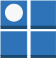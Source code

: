 <?xml version="1.0" encoding="UTF-8"?>
<dia:diagram xmlns:dia="http://www.lysator.liu.se/~alla/dia/">
  <dia:layer name="Fondo" visible="true" active="true">
    <dia:group>
      <dia:group>
        <dia:group>
          <dia:group>
            <dia:group>
              <dia:object type="Standard - Box" version="0" id="O0">
                <dia:attribute name="obj_pos">
                  <dia:point val="1.13,2.621"/>
                </dia:attribute>
                <dia:attribute name="obj_bb">
                  <dia:rectangle val="1.13,2.621;2.413,3.803"/>
                </dia:attribute>
                <dia:attribute name="elem_corner">
                  <dia:point val="1.13,2.621"/>
                </dia:attribute>
                <dia:attribute name="elem_width">
                  <dia:real val="1.284"/>
                </dia:attribute>
                <dia:attribute name="elem_height">
                  <dia:real val="1.182"/>
                </dia:attribute>
                <dia:attribute name="border_width">
                  <dia:real val="0"/>
                </dia:attribute>
                <dia:attribute name="border_color">
                  <dia:color val="#2e73b7"/>
                </dia:attribute>
                <dia:attribute name="inner_color">
                  <dia:color val="#2e73b7"/>
                </dia:attribute>
                <dia:attribute name="show_background">
                  <dia:boolean val="true"/>
                </dia:attribute>
              </dia:object>
            </dia:group>
            <dia:group>
              <dia:object type="Standard - Box" version="0" id="O1">
                <dia:attribute name="obj_pos">
                  <dia:point val="1.13,3.803"/>
                </dia:attribute>
                <dia:attribute name="obj_bb">
                  <dia:rectangle val="1.13,3.803;2.413,3.921"/>
                </dia:attribute>
                <dia:attribute name="elem_corner">
                  <dia:point val="1.13,3.803"/>
                </dia:attribute>
                <dia:attribute name="elem_width">
                  <dia:real val="1.284"/>
                </dia:attribute>
                <dia:attribute name="elem_height">
                  <dia:real val="0.118"/>
                </dia:attribute>
                <dia:attribute name="border_width">
                  <dia:real val="0"/>
                </dia:attribute>
                <dia:attribute name="border_color">
                  <dia:color val="#19486f"/>
                </dia:attribute>
                <dia:attribute name="inner_color">
                  <dia:color val="#19486f"/>
                </dia:attribute>
                <dia:attribute name="show_background">
                  <dia:boolean val="true"/>
                </dia:attribute>
              </dia:object>
            </dia:group>
          </dia:group>
          <dia:group>
            <dia:group>
              <dia:object type="Standard - Box" version="0" id="O2">
                <dia:attribute name="obj_pos">
                  <dia:point val="2.634,1.079"/>
                </dia:attribute>
                <dia:attribute name="obj_bb">
                  <dia:rectangle val="2.634,1.079;3.87,2.339"/>
                </dia:attribute>
                <dia:attribute name="elem_corner">
                  <dia:point val="2.634,1.079"/>
                </dia:attribute>
                <dia:attribute name="elem_width">
                  <dia:real val="1.236"/>
                </dia:attribute>
                <dia:attribute name="elem_height">
                  <dia:real val="1.26"/>
                </dia:attribute>
                <dia:attribute name="border_width">
                  <dia:real val="0"/>
                </dia:attribute>
                <dia:attribute name="border_color">
                  <dia:color val="#2e73b7"/>
                </dia:attribute>
                <dia:attribute name="inner_color">
                  <dia:color val="#2e73b7"/>
                </dia:attribute>
                <dia:attribute name="show_background">
                  <dia:boolean val="true"/>
                </dia:attribute>
              </dia:object>
            </dia:group>
            <dia:group>
              <dia:object type="Standard - Box" version="0" id="O3">
                <dia:attribute name="obj_pos">
                  <dia:point val="2.634,2.339"/>
                </dia:attribute>
                <dia:attribute name="obj_bb">
                  <dia:rectangle val="2.634,2.339;3.87,2.457"/>
                </dia:attribute>
                <dia:attribute name="elem_corner">
                  <dia:point val="2.634,2.339"/>
                </dia:attribute>
                <dia:attribute name="elem_width">
                  <dia:real val="1.236"/>
                </dia:attribute>
                <dia:attribute name="elem_height">
                  <dia:real val="0.118"/>
                </dia:attribute>
                <dia:attribute name="border_width">
                  <dia:real val="0"/>
                </dia:attribute>
                <dia:attribute name="border_color">
                  <dia:color val="#19486f"/>
                </dia:attribute>
                <dia:attribute name="inner_color">
                  <dia:color val="#19486f"/>
                </dia:attribute>
                <dia:attribute name="show_background">
                  <dia:boolean val="true"/>
                </dia:attribute>
              </dia:object>
            </dia:group>
          </dia:group>
          <dia:group>
            <dia:group>
              <dia:object type="Standard - Beziergon" version="0" id="O4">
                <dia:attribute name="obj_pos">
                  <dia:point val="2.413,2.339"/>
                </dia:attribute>
                <dia:attribute name="obj_bb">
                  <dia:rectangle val="1.13,1.079;2.413,2.339"/>
                </dia:attribute>
                <dia:attribute name="bez_points">
                  <dia:point val="2.413,2.339"/>
                  <dia:point val="1.13,2.339"/>
                  <dia:point val="2.413,2.339"/>
                  <dia:point val="1.13,2.339"/>
                  <dia:point val="1.13,1.079"/>
                  <dia:point val="1.13,2.339"/>
                  <dia:point val="1.13,1.079"/>
                  <dia:point val="2.413,1.079"/>
                  <dia:point val="1.13,1.079"/>
                  <dia:point val="2.413,1.079"/>
                  <dia:point val="2.413,2.339"/>
                  <dia:point val="2.413,1.079"/>
                  <dia:point val="2.413,2.339"/>
                  <dia:point val="2.413,2.339"/>
                  <dia:point val="2.413,1.079"/>
                </dia:attribute>
                <dia:attribute name="corner_types">
                  <dia:enum val="-1797716344"/>
                  <dia:enum val="0"/>
                  <dia:enum val="0"/>
                  <dia:enum val="0"/>
                  <dia:enum val="0"/>
                  <dia:enum val="0"/>
                </dia:attribute>
                <dia:attribute name="line_color">
                  <dia:color val="#2e73b7"/>
                </dia:attribute>
                <dia:attribute name="line_width">
                  <dia:real val="0"/>
                </dia:attribute>
                <dia:attribute name="inner_color">
                  <dia:color val="#2e73b7"/>
                </dia:attribute>
                <dia:attribute name="show_background">
                  <dia:boolean val="true"/>
                </dia:attribute>
              </dia:object>
            </dia:group>
            <dia:group>
              <dia:object type="Standard - Box" version="0" id="O5">
                <dia:attribute name="obj_pos">
                  <dia:point val="1.13,2.339"/>
                </dia:attribute>
                <dia:attribute name="obj_bb">
                  <dia:rectangle val="1.13,2.339;2.413,2.457"/>
                </dia:attribute>
                <dia:attribute name="elem_corner">
                  <dia:point val="1.13,2.339"/>
                </dia:attribute>
                <dia:attribute name="elem_width">
                  <dia:real val="1.284"/>
                </dia:attribute>
                <dia:attribute name="elem_height">
                  <dia:real val="0.118"/>
                </dia:attribute>
                <dia:attribute name="border_width">
                  <dia:real val="0"/>
                </dia:attribute>
                <dia:attribute name="border_color">
                  <dia:color val="#19486f"/>
                </dia:attribute>
                <dia:attribute name="inner_color">
                  <dia:color val="#19486f"/>
                </dia:attribute>
                <dia:attribute name="show_background">
                  <dia:boolean val="true"/>
                </dia:attribute>
              </dia:object>
            </dia:group>
          </dia:group>
          <dia:group>
            <dia:group>
              <dia:object type="Standard - Box" version="0" id="O6">
                <dia:attribute name="obj_pos">
                  <dia:point val="2.634,2.621"/>
                </dia:attribute>
                <dia:attribute name="obj_bb">
                  <dia:rectangle val="2.634,2.621;3.87,3.803"/>
                </dia:attribute>
                <dia:attribute name="elem_corner">
                  <dia:point val="2.634,2.621"/>
                </dia:attribute>
                <dia:attribute name="elem_width">
                  <dia:real val="1.236"/>
                </dia:attribute>
                <dia:attribute name="elem_height">
                  <dia:real val="1.182"/>
                </dia:attribute>
                <dia:attribute name="border_width">
                  <dia:real val="0"/>
                </dia:attribute>
                <dia:attribute name="border_color">
                  <dia:color val="#2e73b7"/>
                </dia:attribute>
                <dia:attribute name="inner_color">
                  <dia:color val="#2e73b7"/>
                </dia:attribute>
                <dia:attribute name="show_background">
                  <dia:boolean val="true"/>
                </dia:attribute>
              </dia:object>
            </dia:group>
            <dia:group>
              <dia:object type="Standard - Box" version="0" id="O7">
                <dia:attribute name="obj_pos">
                  <dia:point val="2.634,3.803"/>
                </dia:attribute>
                <dia:attribute name="obj_bb">
                  <dia:rectangle val="2.634,3.803;3.87,3.921"/>
                </dia:attribute>
                <dia:attribute name="elem_corner">
                  <dia:point val="2.634,3.803"/>
                </dia:attribute>
                <dia:attribute name="elem_width">
                  <dia:real val="1.236"/>
                </dia:attribute>
                <dia:attribute name="elem_height">
                  <dia:real val="0.118"/>
                </dia:attribute>
                <dia:attribute name="border_width">
                  <dia:real val="0"/>
                </dia:attribute>
                <dia:attribute name="border_color">
                  <dia:color val="#19486f"/>
                </dia:attribute>
                <dia:attribute name="inner_color">
                  <dia:color val="#19486f"/>
                </dia:attribute>
                <dia:attribute name="show_background">
                  <dia:boolean val="true"/>
                </dia:attribute>
              </dia:object>
            </dia:group>
          </dia:group>
        </dia:group>
        <dia:object type="Standard - Ellipse" version="0" id="O8">
          <dia:attribute name="obj_pos">
            <dia:point val="1.353,1.242"/>
          </dia:attribute>
          <dia:attribute name="obj_bb">
            <dia:rectangle val="1.353,1.242;2.202,2.085"/>
          </dia:attribute>
          <dia:attribute name="elem_corner">
            <dia:point val="1.353,1.242"/>
          </dia:attribute>
          <dia:attribute name="elem_width">
            <dia:real val="0.848"/>
          </dia:attribute>
          <dia:attribute name="elem_height">
            <dia:real val="0.843"/>
          </dia:attribute>
          <dia:attribute name="border_width">
            <dia:real val="0"/>
          </dia:attribute>
          <dia:attribute name="border_color">
            <dia:color val="#f6f7f7"/>
          </dia:attribute>
          <dia:attribute name="inner_color">
            <dia:color val="#f6f7f7"/>
          </dia:attribute>
        </dia:object>
      </dia:group>
    </dia:group>
  </dia:layer>
</dia:diagram>
